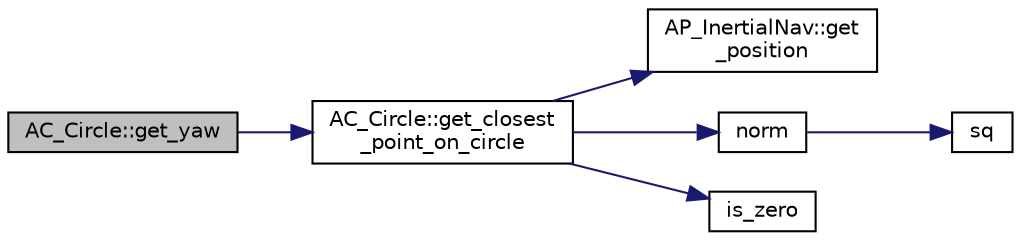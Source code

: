 digraph "AC_Circle::get_yaw"
{
 // INTERACTIVE_SVG=YES
  edge [fontname="Helvetica",fontsize="10",labelfontname="Helvetica",labelfontsize="10"];
  node [fontname="Helvetica",fontsize="10",shape=record];
  rankdir="LR";
  Node1 [label="AC_Circle::get_yaw",height=0.2,width=0.4,color="black", fillcolor="grey75", style="filled", fontcolor="black"];
  Node1 -> Node2 [color="midnightblue",fontsize="10",style="solid",fontname="Helvetica"];
  Node2 [label="AC_Circle::get_closest\l_point_on_circle",height=0.2,width=0.4,color="black", fillcolor="white", style="filled",URL="$classAC__Circle.html#a38bf294f2b0d22aa3a906cef5cfe3bb5"];
  Node2 -> Node3 [color="midnightblue",fontsize="10",style="solid",fontname="Helvetica"];
  Node3 [label="AP_InertialNav::get\l_position",height=0.2,width=0.4,color="black", fillcolor="white", style="filled",URL="$classAP__InertialNav.html#a39348dd51a8c32fe16d01dfef284e31a"];
  Node2 -> Node4 [color="midnightblue",fontsize="10",style="solid",fontname="Helvetica"];
  Node4 [label="norm",height=0.2,width=0.4,color="black", fillcolor="white", style="filled",URL="$AP__Math_8h.html#adc76d4a5e5c9ae8cb7ab17b55c40d636"];
  Node4 -> Node5 [color="midnightblue",fontsize="10",style="solid",fontname="Helvetica"];
  Node5 [label="sq",height=0.2,width=0.4,color="black", fillcolor="white", style="filled",URL="$AP__Math_8h.html#a0375e3d67fd3911cacee5c3e1408c0f2"];
  Node2 -> Node6 [color="midnightblue",fontsize="10",style="solid",fontname="Helvetica"];
  Node6 [label="is_zero",height=0.2,width=0.4,color="black", fillcolor="white", style="filled",URL="$AP__Math_8h.html#a2a12cce483e9b870da70d30406d82c60"];
}
